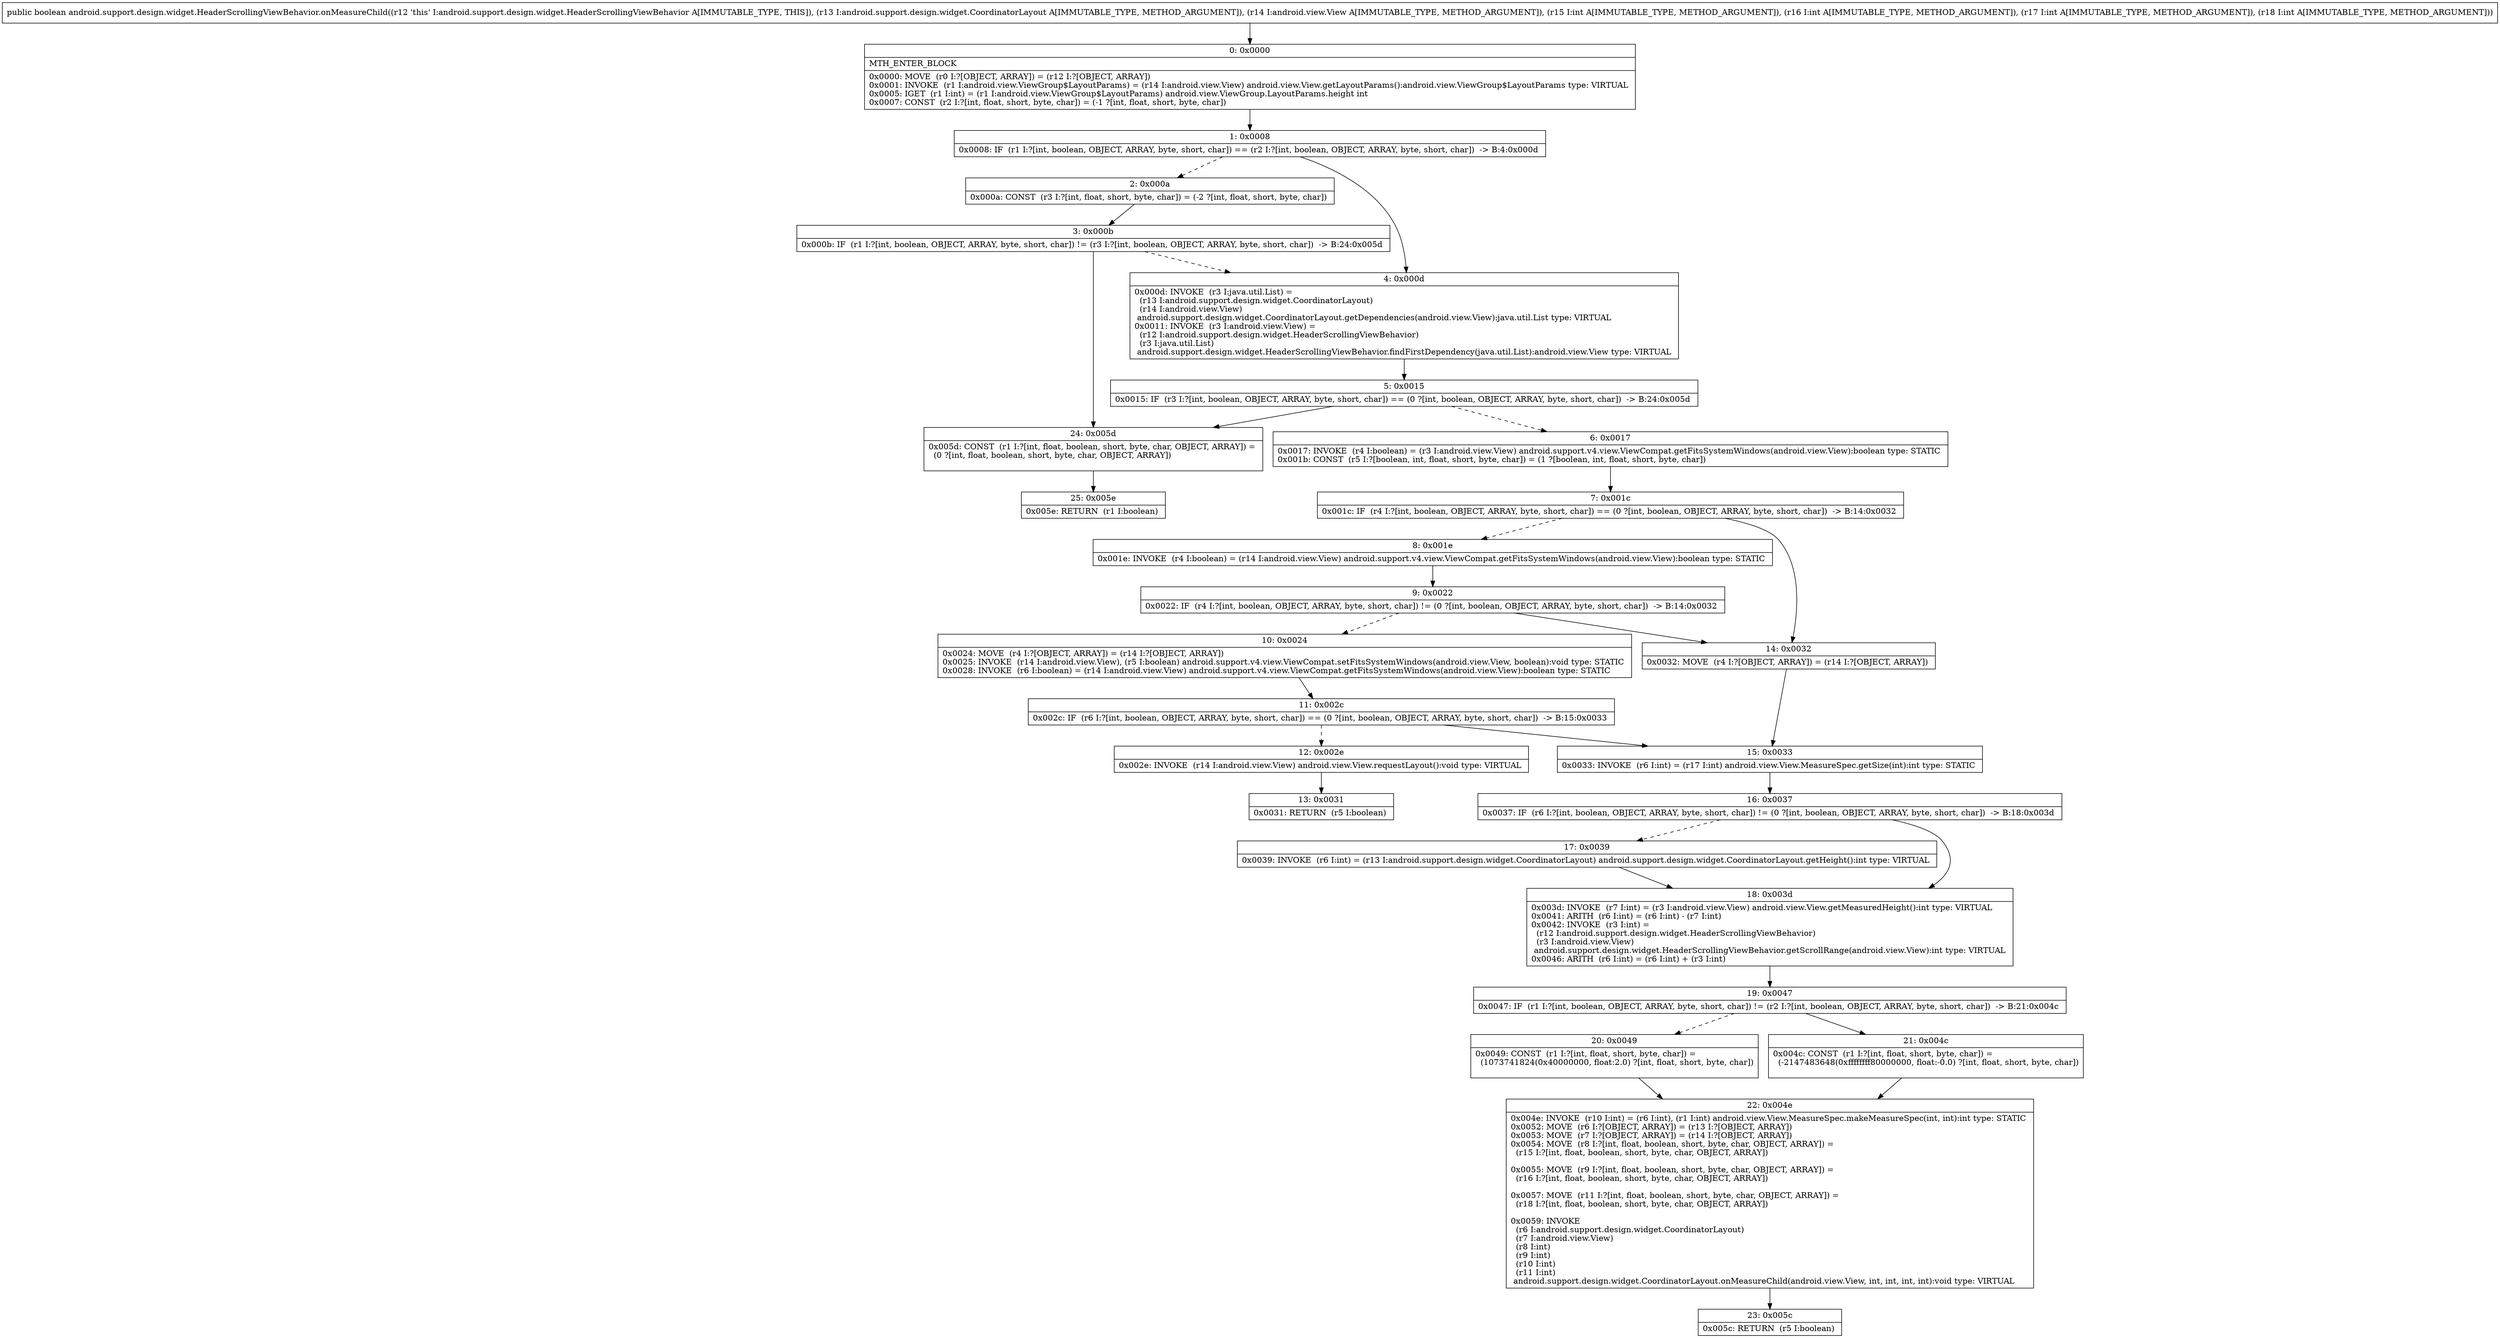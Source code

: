 digraph "CFG forandroid.support.design.widget.HeaderScrollingViewBehavior.onMeasureChild(Landroid\/support\/design\/widget\/CoordinatorLayout;Landroid\/view\/View;IIII)Z" {
Node_0 [shape=record,label="{0\:\ 0x0000|MTH_ENTER_BLOCK\l|0x0000: MOVE  (r0 I:?[OBJECT, ARRAY]) = (r12 I:?[OBJECT, ARRAY]) \l0x0001: INVOKE  (r1 I:android.view.ViewGroup$LayoutParams) = (r14 I:android.view.View) android.view.View.getLayoutParams():android.view.ViewGroup$LayoutParams type: VIRTUAL \l0x0005: IGET  (r1 I:int) = (r1 I:android.view.ViewGroup$LayoutParams) android.view.ViewGroup.LayoutParams.height int \l0x0007: CONST  (r2 I:?[int, float, short, byte, char]) = (\-1 ?[int, float, short, byte, char]) \l}"];
Node_1 [shape=record,label="{1\:\ 0x0008|0x0008: IF  (r1 I:?[int, boolean, OBJECT, ARRAY, byte, short, char]) == (r2 I:?[int, boolean, OBJECT, ARRAY, byte, short, char])  \-\> B:4:0x000d \l}"];
Node_2 [shape=record,label="{2\:\ 0x000a|0x000a: CONST  (r3 I:?[int, float, short, byte, char]) = (\-2 ?[int, float, short, byte, char]) \l}"];
Node_3 [shape=record,label="{3\:\ 0x000b|0x000b: IF  (r1 I:?[int, boolean, OBJECT, ARRAY, byte, short, char]) != (r3 I:?[int, boolean, OBJECT, ARRAY, byte, short, char])  \-\> B:24:0x005d \l}"];
Node_4 [shape=record,label="{4\:\ 0x000d|0x000d: INVOKE  (r3 I:java.util.List) = \l  (r13 I:android.support.design.widget.CoordinatorLayout)\l  (r14 I:android.view.View)\l android.support.design.widget.CoordinatorLayout.getDependencies(android.view.View):java.util.List type: VIRTUAL \l0x0011: INVOKE  (r3 I:android.view.View) = \l  (r12 I:android.support.design.widget.HeaderScrollingViewBehavior)\l  (r3 I:java.util.List)\l android.support.design.widget.HeaderScrollingViewBehavior.findFirstDependency(java.util.List):android.view.View type: VIRTUAL \l}"];
Node_5 [shape=record,label="{5\:\ 0x0015|0x0015: IF  (r3 I:?[int, boolean, OBJECT, ARRAY, byte, short, char]) == (0 ?[int, boolean, OBJECT, ARRAY, byte, short, char])  \-\> B:24:0x005d \l}"];
Node_6 [shape=record,label="{6\:\ 0x0017|0x0017: INVOKE  (r4 I:boolean) = (r3 I:android.view.View) android.support.v4.view.ViewCompat.getFitsSystemWindows(android.view.View):boolean type: STATIC \l0x001b: CONST  (r5 I:?[boolean, int, float, short, byte, char]) = (1 ?[boolean, int, float, short, byte, char]) \l}"];
Node_7 [shape=record,label="{7\:\ 0x001c|0x001c: IF  (r4 I:?[int, boolean, OBJECT, ARRAY, byte, short, char]) == (0 ?[int, boolean, OBJECT, ARRAY, byte, short, char])  \-\> B:14:0x0032 \l}"];
Node_8 [shape=record,label="{8\:\ 0x001e|0x001e: INVOKE  (r4 I:boolean) = (r14 I:android.view.View) android.support.v4.view.ViewCompat.getFitsSystemWindows(android.view.View):boolean type: STATIC \l}"];
Node_9 [shape=record,label="{9\:\ 0x0022|0x0022: IF  (r4 I:?[int, boolean, OBJECT, ARRAY, byte, short, char]) != (0 ?[int, boolean, OBJECT, ARRAY, byte, short, char])  \-\> B:14:0x0032 \l}"];
Node_10 [shape=record,label="{10\:\ 0x0024|0x0024: MOVE  (r4 I:?[OBJECT, ARRAY]) = (r14 I:?[OBJECT, ARRAY]) \l0x0025: INVOKE  (r14 I:android.view.View), (r5 I:boolean) android.support.v4.view.ViewCompat.setFitsSystemWindows(android.view.View, boolean):void type: STATIC \l0x0028: INVOKE  (r6 I:boolean) = (r14 I:android.view.View) android.support.v4.view.ViewCompat.getFitsSystemWindows(android.view.View):boolean type: STATIC \l}"];
Node_11 [shape=record,label="{11\:\ 0x002c|0x002c: IF  (r6 I:?[int, boolean, OBJECT, ARRAY, byte, short, char]) == (0 ?[int, boolean, OBJECT, ARRAY, byte, short, char])  \-\> B:15:0x0033 \l}"];
Node_12 [shape=record,label="{12\:\ 0x002e|0x002e: INVOKE  (r14 I:android.view.View) android.view.View.requestLayout():void type: VIRTUAL \l}"];
Node_13 [shape=record,label="{13\:\ 0x0031|0x0031: RETURN  (r5 I:boolean) \l}"];
Node_14 [shape=record,label="{14\:\ 0x0032|0x0032: MOVE  (r4 I:?[OBJECT, ARRAY]) = (r14 I:?[OBJECT, ARRAY]) \l}"];
Node_15 [shape=record,label="{15\:\ 0x0033|0x0033: INVOKE  (r6 I:int) = (r17 I:int) android.view.View.MeasureSpec.getSize(int):int type: STATIC \l}"];
Node_16 [shape=record,label="{16\:\ 0x0037|0x0037: IF  (r6 I:?[int, boolean, OBJECT, ARRAY, byte, short, char]) != (0 ?[int, boolean, OBJECT, ARRAY, byte, short, char])  \-\> B:18:0x003d \l}"];
Node_17 [shape=record,label="{17\:\ 0x0039|0x0039: INVOKE  (r6 I:int) = (r13 I:android.support.design.widget.CoordinatorLayout) android.support.design.widget.CoordinatorLayout.getHeight():int type: VIRTUAL \l}"];
Node_18 [shape=record,label="{18\:\ 0x003d|0x003d: INVOKE  (r7 I:int) = (r3 I:android.view.View) android.view.View.getMeasuredHeight():int type: VIRTUAL \l0x0041: ARITH  (r6 I:int) = (r6 I:int) \- (r7 I:int) \l0x0042: INVOKE  (r3 I:int) = \l  (r12 I:android.support.design.widget.HeaderScrollingViewBehavior)\l  (r3 I:android.view.View)\l android.support.design.widget.HeaderScrollingViewBehavior.getScrollRange(android.view.View):int type: VIRTUAL \l0x0046: ARITH  (r6 I:int) = (r6 I:int) + (r3 I:int) \l}"];
Node_19 [shape=record,label="{19\:\ 0x0047|0x0047: IF  (r1 I:?[int, boolean, OBJECT, ARRAY, byte, short, char]) != (r2 I:?[int, boolean, OBJECT, ARRAY, byte, short, char])  \-\> B:21:0x004c \l}"];
Node_20 [shape=record,label="{20\:\ 0x0049|0x0049: CONST  (r1 I:?[int, float, short, byte, char]) = \l  (1073741824(0x40000000, float:2.0) ?[int, float, short, byte, char])\l \l}"];
Node_21 [shape=record,label="{21\:\ 0x004c|0x004c: CONST  (r1 I:?[int, float, short, byte, char]) = \l  (\-2147483648(0xffffffff80000000, float:\-0.0) ?[int, float, short, byte, char])\l \l}"];
Node_22 [shape=record,label="{22\:\ 0x004e|0x004e: INVOKE  (r10 I:int) = (r6 I:int), (r1 I:int) android.view.View.MeasureSpec.makeMeasureSpec(int, int):int type: STATIC \l0x0052: MOVE  (r6 I:?[OBJECT, ARRAY]) = (r13 I:?[OBJECT, ARRAY]) \l0x0053: MOVE  (r7 I:?[OBJECT, ARRAY]) = (r14 I:?[OBJECT, ARRAY]) \l0x0054: MOVE  (r8 I:?[int, float, boolean, short, byte, char, OBJECT, ARRAY]) = \l  (r15 I:?[int, float, boolean, short, byte, char, OBJECT, ARRAY])\l \l0x0055: MOVE  (r9 I:?[int, float, boolean, short, byte, char, OBJECT, ARRAY]) = \l  (r16 I:?[int, float, boolean, short, byte, char, OBJECT, ARRAY])\l \l0x0057: MOVE  (r11 I:?[int, float, boolean, short, byte, char, OBJECT, ARRAY]) = \l  (r18 I:?[int, float, boolean, short, byte, char, OBJECT, ARRAY])\l \l0x0059: INVOKE  \l  (r6 I:android.support.design.widget.CoordinatorLayout)\l  (r7 I:android.view.View)\l  (r8 I:int)\l  (r9 I:int)\l  (r10 I:int)\l  (r11 I:int)\l android.support.design.widget.CoordinatorLayout.onMeasureChild(android.view.View, int, int, int, int):void type: VIRTUAL \l}"];
Node_23 [shape=record,label="{23\:\ 0x005c|0x005c: RETURN  (r5 I:boolean) \l}"];
Node_24 [shape=record,label="{24\:\ 0x005d|0x005d: CONST  (r1 I:?[int, float, boolean, short, byte, char, OBJECT, ARRAY]) = \l  (0 ?[int, float, boolean, short, byte, char, OBJECT, ARRAY])\l \l}"];
Node_25 [shape=record,label="{25\:\ 0x005e|0x005e: RETURN  (r1 I:boolean) \l}"];
MethodNode[shape=record,label="{public boolean android.support.design.widget.HeaderScrollingViewBehavior.onMeasureChild((r12 'this' I:android.support.design.widget.HeaderScrollingViewBehavior A[IMMUTABLE_TYPE, THIS]), (r13 I:android.support.design.widget.CoordinatorLayout A[IMMUTABLE_TYPE, METHOD_ARGUMENT]), (r14 I:android.view.View A[IMMUTABLE_TYPE, METHOD_ARGUMENT]), (r15 I:int A[IMMUTABLE_TYPE, METHOD_ARGUMENT]), (r16 I:int A[IMMUTABLE_TYPE, METHOD_ARGUMENT]), (r17 I:int A[IMMUTABLE_TYPE, METHOD_ARGUMENT]), (r18 I:int A[IMMUTABLE_TYPE, METHOD_ARGUMENT])) }"];
MethodNode -> Node_0;
Node_0 -> Node_1;
Node_1 -> Node_2[style=dashed];
Node_1 -> Node_4;
Node_2 -> Node_3;
Node_3 -> Node_4[style=dashed];
Node_3 -> Node_24;
Node_4 -> Node_5;
Node_5 -> Node_6[style=dashed];
Node_5 -> Node_24;
Node_6 -> Node_7;
Node_7 -> Node_8[style=dashed];
Node_7 -> Node_14;
Node_8 -> Node_9;
Node_9 -> Node_10[style=dashed];
Node_9 -> Node_14;
Node_10 -> Node_11;
Node_11 -> Node_12[style=dashed];
Node_11 -> Node_15;
Node_12 -> Node_13;
Node_14 -> Node_15;
Node_15 -> Node_16;
Node_16 -> Node_17[style=dashed];
Node_16 -> Node_18;
Node_17 -> Node_18;
Node_18 -> Node_19;
Node_19 -> Node_20[style=dashed];
Node_19 -> Node_21;
Node_20 -> Node_22;
Node_21 -> Node_22;
Node_22 -> Node_23;
Node_24 -> Node_25;
}

